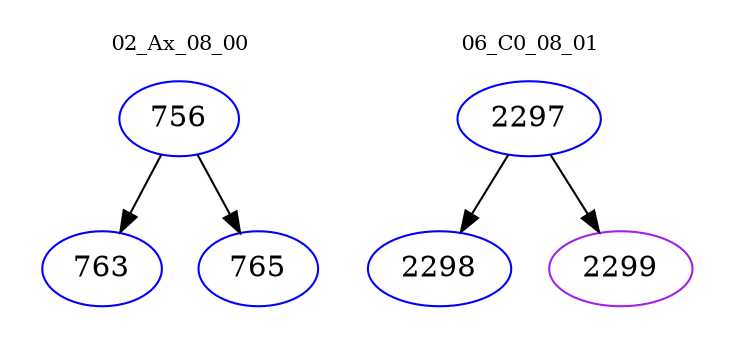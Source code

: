 digraph{
subgraph cluster_0 {
color = white
label = "02_Ax_08_00";
fontsize=10;
T0_756 [label="756", color="blue"]
T0_756 -> T0_763 [color="black"]
T0_763 [label="763", color="blue"]
T0_756 -> T0_765 [color="black"]
T0_765 [label="765", color="blue"]
}
subgraph cluster_1 {
color = white
label = "06_C0_08_01";
fontsize=10;
T1_2297 [label="2297", color="blue"]
T1_2297 -> T1_2298 [color="black"]
T1_2298 [label="2298", color="blue"]
T1_2297 -> T1_2299 [color="black"]
T1_2299 [label="2299", color="purple"]
}
}
